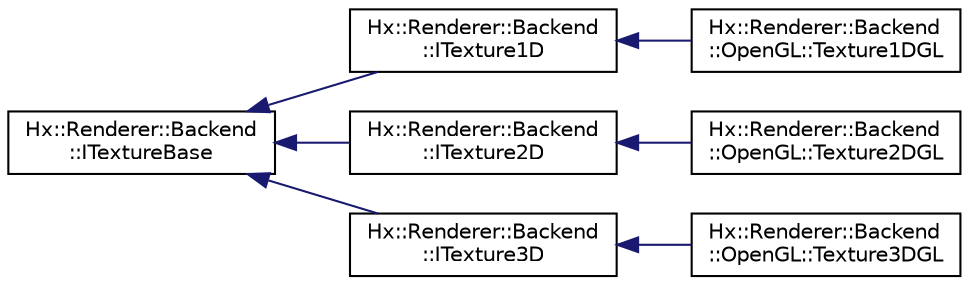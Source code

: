digraph "Graphical Class Hierarchy"
{
  edge [fontname="Helvetica",fontsize="10",labelfontname="Helvetica",labelfontsize="10"];
  node [fontname="Helvetica",fontsize="10",shape=record];
  rankdir="LR";
  Node1 [label="Hx::Renderer::Backend\l::ITextureBase",height=0.2,width=0.4,color="black", fillcolor="white", style="filled",URL="$structHx_1_1Renderer_1_1Backend_1_1ITextureBase.html"];
  Node1 -> Node2 [dir="back",color="midnightblue",fontsize="10",style="solid",fontname="Helvetica"];
  Node2 [label="Hx::Renderer::Backend\l::ITexture1D",height=0.2,width=0.4,color="black", fillcolor="white", style="filled",URL="$structHx_1_1Renderer_1_1Backend_1_1ITexture1D.html"];
  Node2 -> Node3 [dir="back",color="midnightblue",fontsize="10",style="solid",fontname="Helvetica"];
  Node3 [label="Hx::Renderer::Backend\l::OpenGL::Texture1DGL",height=0.2,width=0.4,color="black", fillcolor="white", style="filled",URL="$classHx_1_1Renderer_1_1Backend_1_1OpenGL_1_1Texture1DGL.html"];
  Node1 -> Node4 [dir="back",color="midnightblue",fontsize="10",style="solid",fontname="Helvetica"];
  Node4 [label="Hx::Renderer::Backend\l::ITexture2D",height=0.2,width=0.4,color="black", fillcolor="white", style="filled",URL="$structHx_1_1Renderer_1_1Backend_1_1ITexture2D.html"];
  Node4 -> Node5 [dir="back",color="midnightblue",fontsize="10",style="solid",fontname="Helvetica"];
  Node5 [label="Hx::Renderer::Backend\l::OpenGL::Texture2DGL",height=0.2,width=0.4,color="black", fillcolor="white", style="filled",URL="$classHx_1_1Renderer_1_1Backend_1_1OpenGL_1_1Texture2DGL.html"];
  Node1 -> Node6 [dir="back",color="midnightblue",fontsize="10",style="solid",fontname="Helvetica"];
  Node6 [label="Hx::Renderer::Backend\l::ITexture3D",height=0.2,width=0.4,color="black", fillcolor="white", style="filled",URL="$structHx_1_1Renderer_1_1Backend_1_1ITexture3D.html"];
  Node6 -> Node7 [dir="back",color="midnightblue",fontsize="10",style="solid",fontname="Helvetica"];
  Node7 [label="Hx::Renderer::Backend\l::OpenGL::Texture3DGL",height=0.2,width=0.4,color="black", fillcolor="white", style="filled",URL="$classHx_1_1Renderer_1_1Backend_1_1OpenGL_1_1Texture3DGL.html"];
}
